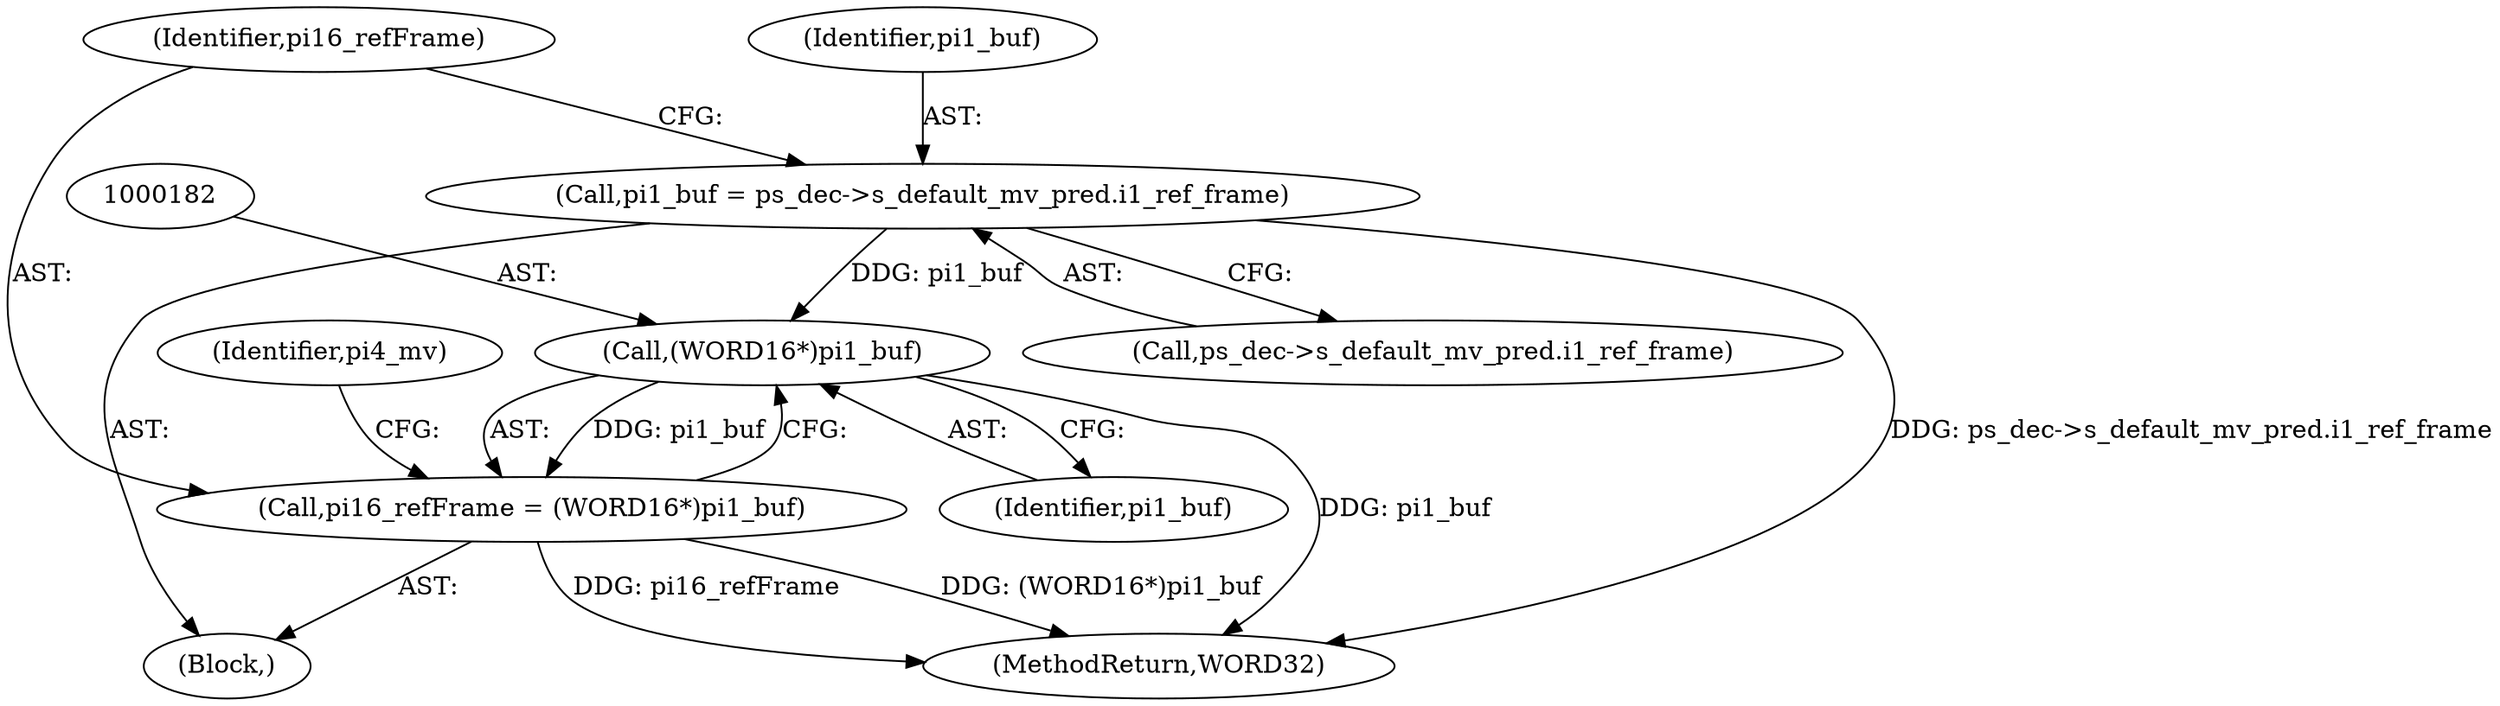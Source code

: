 digraph "0_Android_943323f1d9d3dd5c2634deb26cbe72343ca6b3db_0@pointer" {
"1000172" [label="(Call,pi1_buf = ps_dec->s_default_mv_pred.i1_ref_frame)"];
"1000181" [label="(Call,(WORD16*)pi1_buf)"];
"1000179" [label="(Call,pi16_refFrame = (WORD16*)pi1_buf)"];
"1000183" [label="(Identifier,pi1_buf)"];
"1000180" [label="(Identifier,pi16_refFrame)"];
"1001235" [label="(MethodReturn,WORD32)"];
"1000179" [label="(Call,pi16_refFrame = (WORD16*)pi1_buf)"];
"1000172" [label="(Call,pi1_buf = ps_dec->s_default_mv_pred.i1_ref_frame)"];
"1000186" [label="(Identifier,pi4_mv)"];
"1000155" [label="(Block,)"];
"1000174" [label="(Call,ps_dec->s_default_mv_pred.i1_ref_frame)"];
"1000181" [label="(Call,(WORD16*)pi1_buf)"];
"1000173" [label="(Identifier,pi1_buf)"];
"1000172" -> "1000155"  [label="AST: "];
"1000172" -> "1000174"  [label="CFG: "];
"1000173" -> "1000172"  [label="AST: "];
"1000174" -> "1000172"  [label="AST: "];
"1000180" -> "1000172"  [label="CFG: "];
"1000172" -> "1001235"  [label="DDG: ps_dec->s_default_mv_pred.i1_ref_frame"];
"1000172" -> "1000181"  [label="DDG: pi1_buf"];
"1000181" -> "1000179"  [label="AST: "];
"1000181" -> "1000183"  [label="CFG: "];
"1000182" -> "1000181"  [label="AST: "];
"1000183" -> "1000181"  [label="AST: "];
"1000179" -> "1000181"  [label="CFG: "];
"1000181" -> "1001235"  [label="DDG: pi1_buf"];
"1000181" -> "1000179"  [label="DDG: pi1_buf"];
"1000179" -> "1000155"  [label="AST: "];
"1000180" -> "1000179"  [label="AST: "];
"1000186" -> "1000179"  [label="CFG: "];
"1000179" -> "1001235"  [label="DDG: (WORD16*)pi1_buf"];
"1000179" -> "1001235"  [label="DDG: pi16_refFrame"];
}
